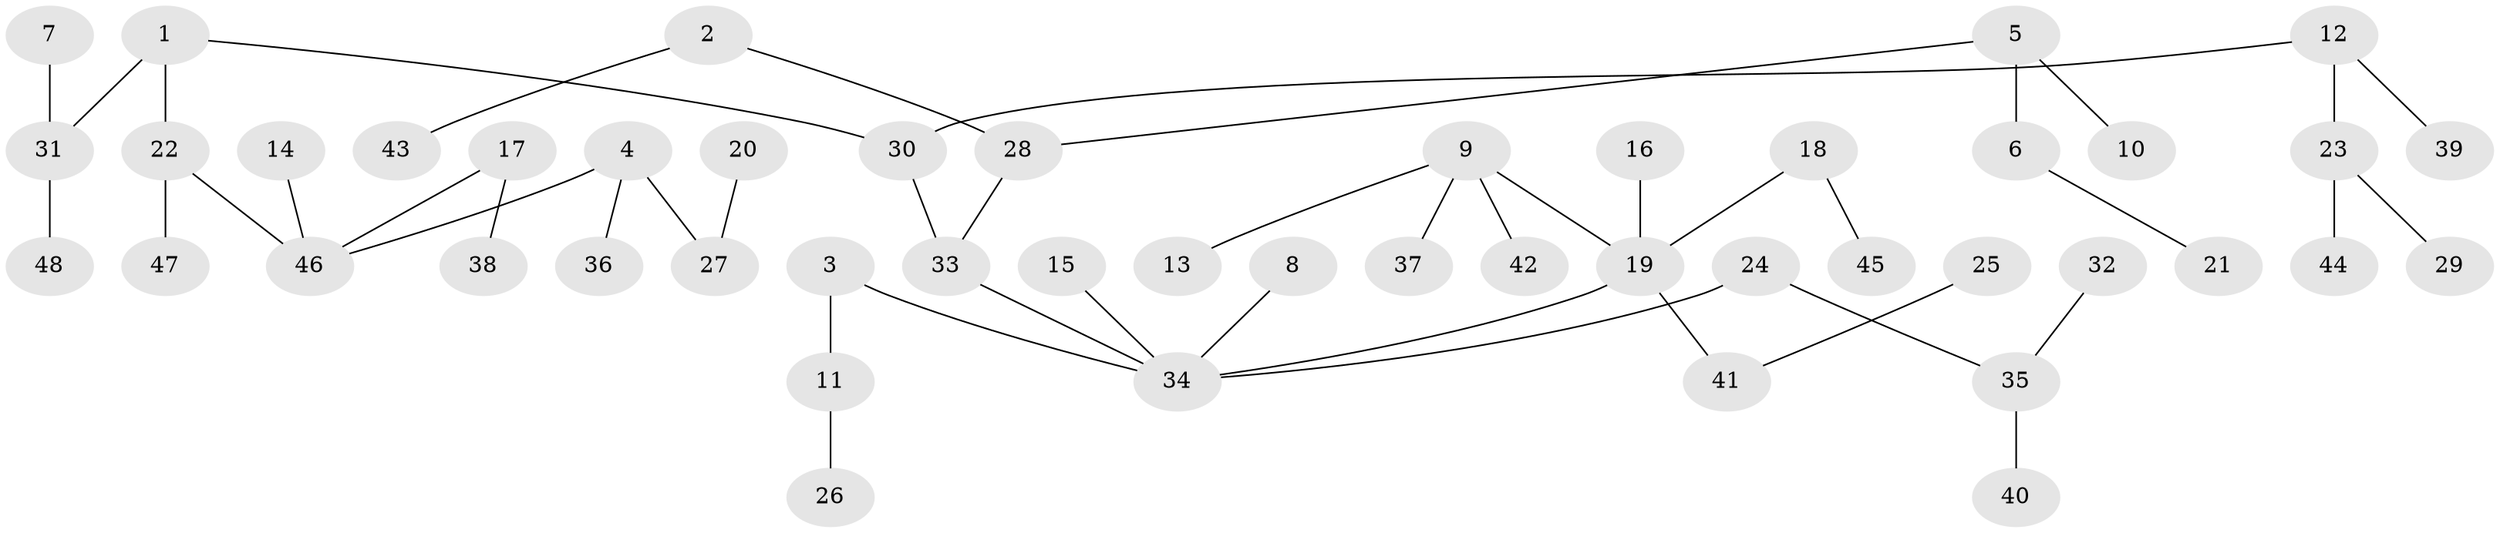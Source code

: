 // original degree distribution, {8: 0.010416666666666666, 5: 0.020833333333333332, 4: 0.07291666666666667, 2: 0.3020833333333333, 3: 0.09375, 7: 0.010416666666666666, 6: 0.010416666666666666, 1: 0.4791666666666667}
// Generated by graph-tools (version 1.1) at 2025/02/03/09/25 03:02:21]
// undirected, 48 vertices, 47 edges
graph export_dot {
graph [start="1"]
  node [color=gray90,style=filled];
  1;
  2;
  3;
  4;
  5;
  6;
  7;
  8;
  9;
  10;
  11;
  12;
  13;
  14;
  15;
  16;
  17;
  18;
  19;
  20;
  21;
  22;
  23;
  24;
  25;
  26;
  27;
  28;
  29;
  30;
  31;
  32;
  33;
  34;
  35;
  36;
  37;
  38;
  39;
  40;
  41;
  42;
  43;
  44;
  45;
  46;
  47;
  48;
  1 -- 22 [weight=1.0];
  1 -- 30 [weight=1.0];
  1 -- 31 [weight=1.0];
  2 -- 28 [weight=1.0];
  2 -- 43 [weight=1.0];
  3 -- 11 [weight=1.0];
  3 -- 34 [weight=1.0];
  4 -- 27 [weight=1.0];
  4 -- 36 [weight=1.0];
  4 -- 46 [weight=1.0];
  5 -- 6 [weight=1.0];
  5 -- 10 [weight=1.0];
  5 -- 28 [weight=1.0];
  6 -- 21 [weight=1.0];
  7 -- 31 [weight=1.0];
  8 -- 34 [weight=1.0];
  9 -- 13 [weight=1.0];
  9 -- 19 [weight=1.0];
  9 -- 37 [weight=1.0];
  9 -- 42 [weight=1.0];
  11 -- 26 [weight=1.0];
  12 -- 23 [weight=1.0];
  12 -- 30 [weight=1.0];
  12 -- 39 [weight=1.0];
  14 -- 46 [weight=1.0];
  15 -- 34 [weight=1.0];
  16 -- 19 [weight=1.0];
  17 -- 38 [weight=1.0];
  17 -- 46 [weight=1.0];
  18 -- 19 [weight=1.0];
  18 -- 45 [weight=1.0];
  19 -- 34 [weight=1.0];
  19 -- 41 [weight=1.0];
  20 -- 27 [weight=1.0];
  22 -- 46 [weight=1.0];
  22 -- 47 [weight=1.0];
  23 -- 29 [weight=1.0];
  23 -- 44 [weight=1.0];
  24 -- 34 [weight=1.0];
  24 -- 35 [weight=1.0];
  25 -- 41 [weight=1.0];
  28 -- 33 [weight=1.0];
  30 -- 33 [weight=1.0];
  31 -- 48 [weight=1.0];
  32 -- 35 [weight=1.0];
  33 -- 34 [weight=1.0];
  35 -- 40 [weight=1.0];
}
